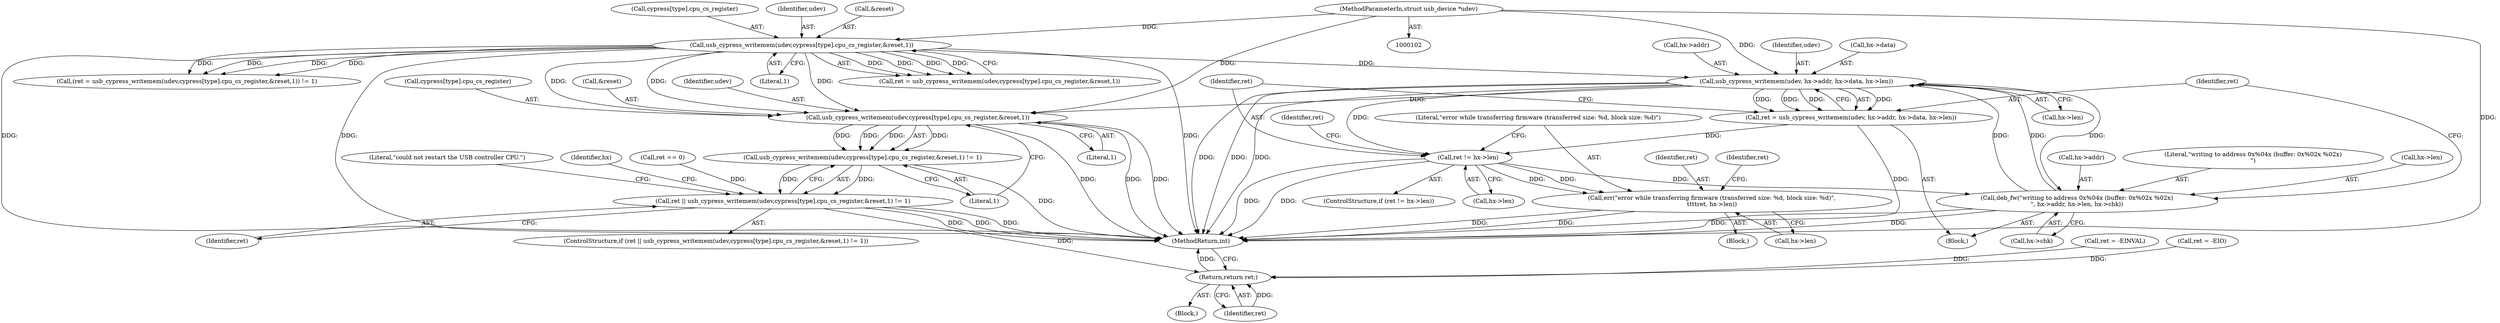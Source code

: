 digraph "1_linux_67b0503db9c29b04eadfeede6bebbfe5ddad94ef@API" {
"1000171" [label="(Call,usb_cypress_writemem(udev, hx->addr, hx->data, hx->len))"];
"1000134" [label="(Call,usb_cypress_writemem(udev,cypress[type].cpu_cs_register,&reset,1))"];
"1000103" [label="(MethodParameterIn,struct usb_device *udev)"];
"1000158" [label="(Call,deb_fw(\"writing to address 0x%04x (buffer: 0x%02x %02x)\n\", hx->addr, hx->len, hx->chk))"];
"1000171" [label="(Call,usb_cypress_writemem(udev, hx->addr, hx->data, hx->len))"];
"1000183" [label="(Call,ret != hx->len)"];
"1000169" [label="(Call,ret = usb_cypress_writemem(udev, hx->addr, hx->data, hx->len))"];
"1000189" [label="(Call,err(\"error while transferring firmware (transferred size: %d, block size: %d)\",\n\t\t\t\tret, hx->len))"];
"1000225" [label="(Call,usb_cypress_writemem(udev,cypress[type].cpu_cs_register,&reset,1))"];
"1000224" [label="(Call,usb_cypress_writemem(udev,cypress[type].cpu_cs_register,&reset,1) != 1)"];
"1000222" [label="(Call,ret || usb_cypress_writemem(udev,cypress[type].cpu_cs_register,&reset,1) != 1)"];
"1000250" [label="(Return,return ret;)"];
"1000150" [label="(Identifier,ret)"];
"1000234" [label="(Literal,1)"];
"1000238" [label="(Literal,\"could not restart the USB controller CPU.\")"];
"1000227" [label="(Call,cypress[type].cpu_cs_register)"];
"1000252" [label="(MethodReturn,int)"];
"1000250" [label="(Return,return ret;)"];
"1000171" [label="(Call,usb_cypress_writemem(udev, hx->addr, hx->data, hx->len))"];
"1000141" [label="(Call,&reset)"];
"1000176" [label="(Call,hx->data)"];
"1000214" [label="(Call,ret == 0)"];
"1000160" [label="(Call,hx->addr)"];
"1000184" [label="(Identifier,ret)"];
"1000224" [label="(Call,usb_cypress_writemem(udev,cypress[type].cpu_cs_register,&reset,1) != 1)"];
"1000189" [label="(Call,err(\"error while transferring firmware (transferred size: %d, block size: %d)\",\n\t\t\t\tret, hx->len))"];
"1000232" [label="(Call,&reset)"];
"1000192" [label="(Call,hx->len)"];
"1000157" [label="(Block,)"];
"1000223" [label="(Identifier,ret)"];
"1000182" [label="(ControlStructure,if (ret != hx->len))"];
"1000159" [label="(Literal,\"writing to address 0x%04x (buffer: 0x%02x %02x)\n\")"];
"1000163" [label="(Call,hx->len)"];
"1000170" [label="(Identifier,ret)"];
"1000190" [label="(Literal,\"error while transferring firmware (transferred size: %d, block size: %d)\")"];
"1000143" [label="(Literal,1)"];
"1000136" [label="(Call,cypress[type].cpu_cs_register)"];
"1000131" [label="(Call,(ret = usb_cypress_writemem(udev,cypress[type].cpu_cs_register,&reset,1)) != 1)"];
"1000249" [label="(Identifier,hx)"];
"1000191" [label="(Identifier,ret)"];
"1000132" [label="(Call,ret = usb_cypress_writemem(udev,cypress[type].cpu_cs_register,&reset,1))"];
"1000166" [label="(Call,hx->chk)"];
"1000188" [label="(Block,)"];
"1000221" [label="(ControlStructure,if (ret || usb_cypress_writemem(udev,cypress[type].cpu_cs_register,&reset,1) != 1))"];
"1000106" [label="(Block,)"];
"1000173" [label="(Call,hx->addr)"];
"1000183" [label="(Call,ret != hx->len)"];
"1000158" [label="(Call,deb_fw(\"writing to address 0x%04x (buffer: 0x%02x %02x)\n\", hx->addr, hx->len, hx->chk))"];
"1000222" [label="(Call,ret || usb_cypress_writemem(udev,cypress[type].cpu_cs_register,&reset,1) != 1)"];
"1000179" [label="(Call,hx->len)"];
"1000134" [label="(Call,usb_cypress_writemem(udev,cypress[type].cpu_cs_register,&reset,1))"];
"1000226" [label="(Identifier,udev)"];
"1000225" [label="(Call,usb_cypress_writemem(udev,cypress[type].cpu_cs_register,&reset,1))"];
"1000169" [label="(Call,ret = usb_cypress_writemem(udev, hx->addr, hx->data, hx->len))"];
"1000172" [label="(Identifier,udev)"];
"1000103" [label="(MethodParameterIn,struct usb_device *udev)"];
"1000135" [label="(Identifier,udev)"];
"1000239" [label="(Call,ret = -EINVAL)"];
"1000235" [label="(Literal,1)"];
"1000196" [label="(Identifier,ret)"];
"1000251" [label="(Identifier,ret)"];
"1000244" [label="(Call,ret = -EIO)"];
"1000185" [label="(Call,hx->len)"];
"1000171" -> "1000169"  [label="AST: "];
"1000171" -> "1000179"  [label="CFG: "];
"1000172" -> "1000171"  [label="AST: "];
"1000173" -> "1000171"  [label="AST: "];
"1000176" -> "1000171"  [label="AST: "];
"1000179" -> "1000171"  [label="AST: "];
"1000169" -> "1000171"  [label="CFG: "];
"1000171" -> "1000252"  [label="DDG: "];
"1000171" -> "1000252"  [label="DDG: "];
"1000171" -> "1000252"  [label="DDG: "];
"1000171" -> "1000158"  [label="DDG: "];
"1000171" -> "1000169"  [label="DDG: "];
"1000171" -> "1000169"  [label="DDG: "];
"1000171" -> "1000169"  [label="DDG: "];
"1000171" -> "1000169"  [label="DDG: "];
"1000134" -> "1000171"  [label="DDG: "];
"1000103" -> "1000171"  [label="DDG: "];
"1000158" -> "1000171"  [label="DDG: "];
"1000158" -> "1000171"  [label="DDG: "];
"1000171" -> "1000183"  [label="DDG: "];
"1000171" -> "1000225"  [label="DDG: "];
"1000134" -> "1000132"  [label="AST: "];
"1000134" -> "1000143"  [label="CFG: "];
"1000135" -> "1000134"  [label="AST: "];
"1000136" -> "1000134"  [label="AST: "];
"1000141" -> "1000134"  [label="AST: "];
"1000143" -> "1000134"  [label="AST: "];
"1000132" -> "1000134"  [label="CFG: "];
"1000134" -> "1000252"  [label="DDG: "];
"1000134" -> "1000252"  [label="DDG: "];
"1000134" -> "1000252"  [label="DDG: "];
"1000134" -> "1000131"  [label="DDG: "];
"1000134" -> "1000131"  [label="DDG: "];
"1000134" -> "1000131"  [label="DDG: "];
"1000134" -> "1000131"  [label="DDG: "];
"1000134" -> "1000132"  [label="DDG: "];
"1000134" -> "1000132"  [label="DDG: "];
"1000134" -> "1000132"  [label="DDG: "];
"1000134" -> "1000132"  [label="DDG: "];
"1000103" -> "1000134"  [label="DDG: "];
"1000134" -> "1000225"  [label="DDG: "];
"1000134" -> "1000225"  [label="DDG: "];
"1000134" -> "1000225"  [label="DDG: "];
"1000103" -> "1000102"  [label="AST: "];
"1000103" -> "1000252"  [label="DDG: "];
"1000103" -> "1000225"  [label="DDG: "];
"1000158" -> "1000157"  [label="AST: "];
"1000158" -> "1000166"  [label="CFG: "];
"1000159" -> "1000158"  [label="AST: "];
"1000160" -> "1000158"  [label="AST: "];
"1000163" -> "1000158"  [label="AST: "];
"1000166" -> "1000158"  [label="AST: "];
"1000170" -> "1000158"  [label="CFG: "];
"1000158" -> "1000252"  [label="DDG: "];
"1000158" -> "1000252"  [label="DDG: "];
"1000183" -> "1000158"  [label="DDG: "];
"1000183" -> "1000182"  [label="AST: "];
"1000183" -> "1000185"  [label="CFG: "];
"1000184" -> "1000183"  [label="AST: "];
"1000185" -> "1000183"  [label="AST: "];
"1000150" -> "1000183"  [label="CFG: "];
"1000190" -> "1000183"  [label="CFG: "];
"1000183" -> "1000252"  [label="DDG: "];
"1000183" -> "1000252"  [label="DDG: "];
"1000169" -> "1000183"  [label="DDG: "];
"1000183" -> "1000189"  [label="DDG: "];
"1000183" -> "1000189"  [label="DDG: "];
"1000169" -> "1000157"  [label="AST: "];
"1000170" -> "1000169"  [label="AST: "];
"1000184" -> "1000169"  [label="CFG: "];
"1000169" -> "1000252"  [label="DDG: "];
"1000189" -> "1000188"  [label="AST: "];
"1000189" -> "1000192"  [label="CFG: "];
"1000190" -> "1000189"  [label="AST: "];
"1000191" -> "1000189"  [label="AST: "];
"1000192" -> "1000189"  [label="AST: "];
"1000196" -> "1000189"  [label="CFG: "];
"1000189" -> "1000252"  [label="DDG: "];
"1000189" -> "1000252"  [label="DDG: "];
"1000225" -> "1000224"  [label="AST: "];
"1000225" -> "1000234"  [label="CFG: "];
"1000226" -> "1000225"  [label="AST: "];
"1000227" -> "1000225"  [label="AST: "];
"1000232" -> "1000225"  [label="AST: "];
"1000234" -> "1000225"  [label="AST: "];
"1000235" -> "1000225"  [label="CFG: "];
"1000225" -> "1000252"  [label="DDG: "];
"1000225" -> "1000252"  [label="DDG: "];
"1000225" -> "1000252"  [label="DDG: "];
"1000225" -> "1000224"  [label="DDG: "];
"1000225" -> "1000224"  [label="DDG: "];
"1000225" -> "1000224"  [label="DDG: "];
"1000225" -> "1000224"  [label="DDG: "];
"1000224" -> "1000222"  [label="AST: "];
"1000224" -> "1000235"  [label="CFG: "];
"1000235" -> "1000224"  [label="AST: "];
"1000222" -> "1000224"  [label="CFG: "];
"1000224" -> "1000252"  [label="DDG: "];
"1000224" -> "1000222"  [label="DDG: "];
"1000224" -> "1000222"  [label="DDG: "];
"1000222" -> "1000221"  [label="AST: "];
"1000222" -> "1000223"  [label="CFG: "];
"1000223" -> "1000222"  [label="AST: "];
"1000238" -> "1000222"  [label="CFG: "];
"1000249" -> "1000222"  [label="CFG: "];
"1000222" -> "1000252"  [label="DDG: "];
"1000222" -> "1000252"  [label="DDG: "];
"1000222" -> "1000252"  [label="DDG: "];
"1000214" -> "1000222"  [label="DDG: "];
"1000222" -> "1000250"  [label="DDG: "];
"1000250" -> "1000106"  [label="AST: "];
"1000250" -> "1000251"  [label="CFG: "];
"1000251" -> "1000250"  [label="AST: "];
"1000252" -> "1000250"  [label="CFG: "];
"1000250" -> "1000252"  [label="DDG: "];
"1000251" -> "1000250"  [label="DDG: "];
"1000239" -> "1000250"  [label="DDG: "];
"1000244" -> "1000250"  [label="DDG: "];
}
